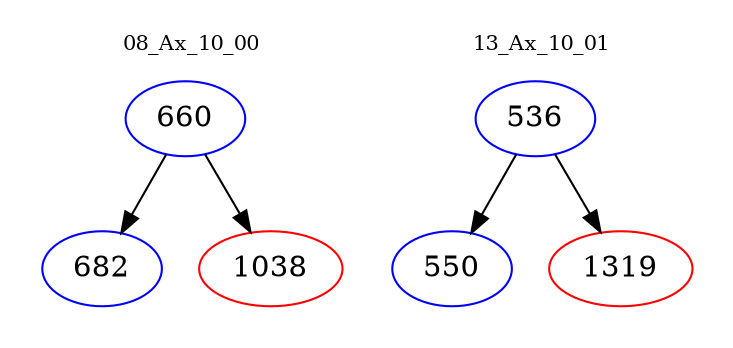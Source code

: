 digraph{
subgraph cluster_0 {
color = white
label = "08_Ax_10_00";
fontsize=10;
T0_660 [label="660", color="blue"]
T0_660 -> T0_682 [color="black"]
T0_682 [label="682", color="blue"]
T0_660 -> T0_1038 [color="black"]
T0_1038 [label="1038", color="red"]
}
subgraph cluster_1 {
color = white
label = "13_Ax_10_01";
fontsize=10;
T1_536 [label="536", color="blue"]
T1_536 -> T1_550 [color="black"]
T1_550 [label="550", color="blue"]
T1_536 -> T1_1319 [color="black"]
T1_1319 [label="1319", color="red"]
}
}
